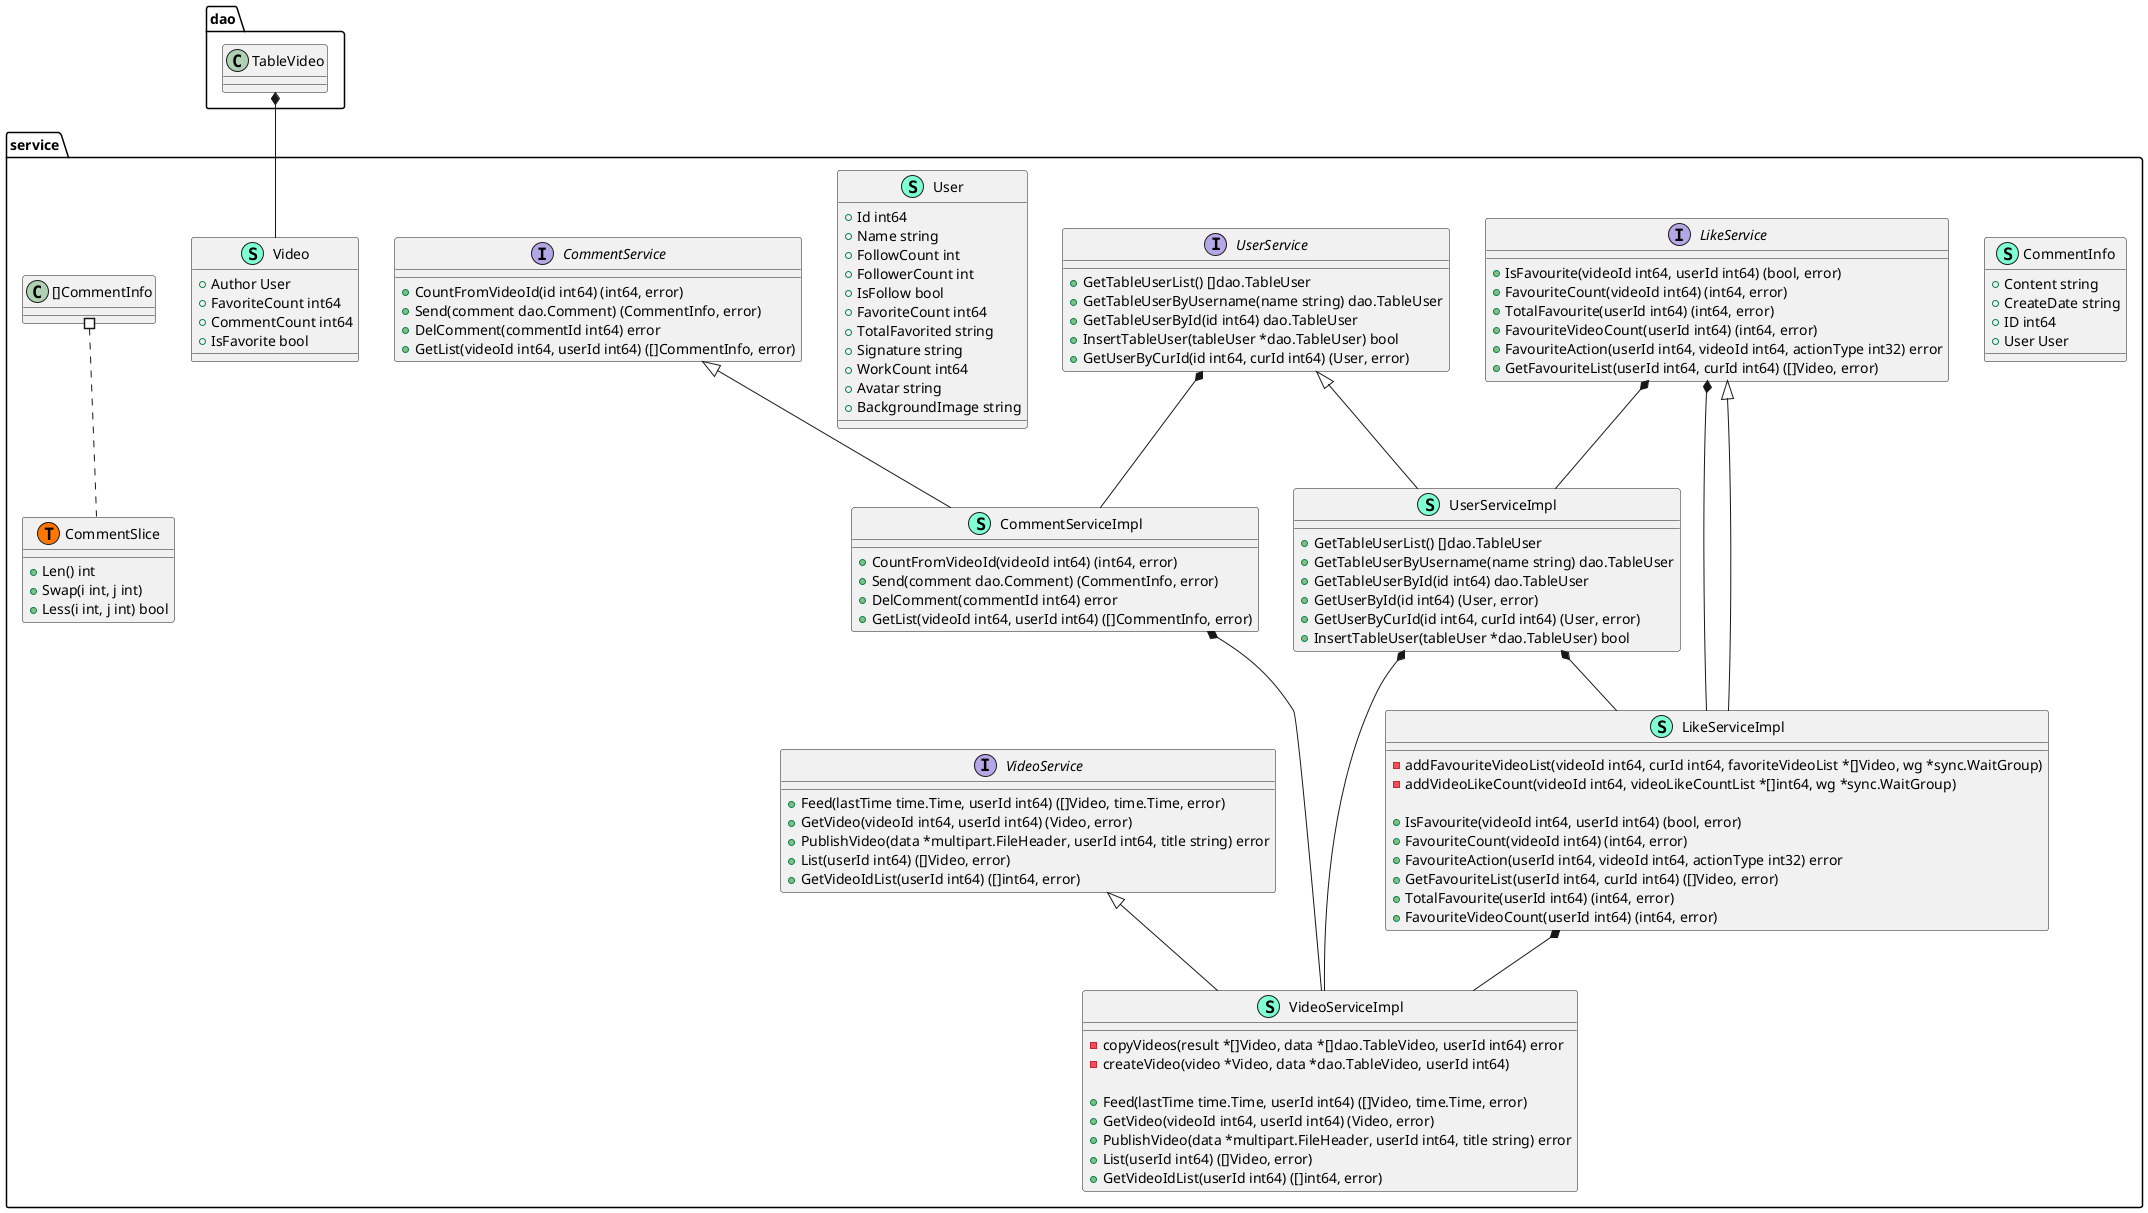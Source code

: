 @startuml
namespace service {
    class CommentInfo << (S,Aquamarine) >> {
        + Content string
        + CreateDate string
        + ID int64
        + User User

    }
    interface CommentService  {
        + CountFromVideoId(id int64) (int64, error)
        + Send(comment dao.Comment) (CommentInfo, error)
        + DelComment(commentId int64) error
        + GetList(videoId int64, userId int64) ([]CommentInfo, error)

    }
    class CommentServiceImpl << (S,Aquamarine) >> {
        + CountFromVideoId(videoId int64) (int64, error)
        + Send(comment dao.Comment) (CommentInfo, error)
        + DelComment(commentId int64) error
        + GetList(videoId int64, userId int64) ([]CommentInfo, error)

    }
    class CommentSlice << (S,Aquamarine) >> {
        + Len() int
        + Swap(i int, j int)
        + Less(i int, j int) bool

    }
    interface LikeService  {
        + IsFavourite(videoId int64, userId int64) (bool, error)
        + FavouriteCount(videoId int64) (int64, error)
        + TotalFavourite(userId int64) (int64, error)
        + FavouriteVideoCount(userId int64) (int64, error)
        + FavouriteAction(userId int64, videoId int64, actionType int32) error
        + GetFavouriteList(userId int64, curId int64) ([]Video, error)

    }
    class LikeServiceImpl << (S,Aquamarine) >> {
        - addFavouriteVideoList(videoId int64, curId int64, favoriteVideoList *[]Video, wg *sync.WaitGroup)
        - addVideoLikeCount(videoId int64, videoLikeCountList *[]int64, wg *sync.WaitGroup)

        + IsFavourite(videoId int64, userId int64) (bool, error)
        + FavouriteCount(videoId int64) (int64, error)
        + FavouriteAction(userId int64, videoId int64, actionType int32) error
        + GetFavouriteList(userId int64, curId int64) ([]Video, error)
        + TotalFavourite(userId int64) (int64, error)
        + FavouriteVideoCount(userId int64) (int64, error)

    }
    class User << (S,Aquamarine) >> {
        + Id int64
        + Name string
        + FollowCount int
        + FollowerCount int
        + IsFollow bool
        + FavoriteCount int64
        + TotalFavorited string
        + Signature string
        + WorkCount int64
        + Avatar string
        + BackgroundImage string

    }
    interface UserService  {
        + GetTableUserList() []dao.TableUser
        + GetTableUserByUsername(name string) dao.TableUser
        + GetTableUserById(id int64) dao.TableUser
        + InsertTableUser(tableUser *dao.TableUser) bool
        + GetUserByCurId(id int64, curId int64) (User, error)

    }
    class UserServiceImpl << (S,Aquamarine) >> {
        + GetTableUserList() []dao.TableUser
        + GetTableUserByUsername(name string) dao.TableUser
        + GetTableUserById(id int64) dao.TableUser
        + GetUserById(id int64) (User, error)
        + GetUserByCurId(id int64, curId int64) (User, error)
        + InsertTableUser(tableUser *dao.TableUser) bool

    }
    class Video << (S,Aquamarine) >> {
        + Author User
        + FavoriteCount int64
        + CommentCount int64
        + IsFavorite bool

    }
    interface VideoService  {
        + Feed(lastTime time.Time, userId int64) ([]Video, time.Time, error)
        + GetVideo(videoId int64, userId int64) (Video, error)
        + PublishVideo(data *multipart.FileHeader, userId int64, title string) error
        + List(userId int64) ([]Video, error)
        + GetVideoIdList(userId int64) ([]int64, error)

    }
    class VideoServiceImpl << (S,Aquamarine) >> {
        - copyVideos(result *[]Video, data *[]dao.TableVideo, userId int64) error
        - createVideo(video *Video, data *dao.TableVideo, userId int64)

        + Feed(lastTime time.Time, userId int64) ([]Video, time.Time, error)
        + GetVideo(videoId int64, userId int64) (Video, error)
        + PublishVideo(data *multipart.FileHeader, userId int64, title string) error
        + List(userId int64) ([]Video, error)
        + GetVideoIdList(userId int64) ([]int64, error)

    }
    class service.CommentSlice << (T, #FF7700) >>  {
    }
}
"service.UserService" *-- "service.CommentServiceImpl"
"service.LikeService" *-- "service.LikeServiceImpl"
"service.UserServiceImpl" *-- "service.LikeServiceImpl"
"service.LikeService" *-- "service.UserServiceImpl"
"dao.TableVideo" *-- "service.Video"
"service.CommentServiceImpl" *-- "service.VideoServiceImpl"
"service.LikeServiceImpl" *-- "service.VideoServiceImpl"
"service.UserServiceImpl" *-- "service.VideoServiceImpl"

"service.CommentService" <|-- "service.CommentServiceImpl"
"service.LikeService" <|-- "service.LikeServiceImpl"
"service.UserService" <|-- "service.UserServiceImpl"
"service.VideoService" <|-- "service.VideoServiceImpl"

"service.[]CommentInfo" #.. "service.CommentSlice"
@enduml
